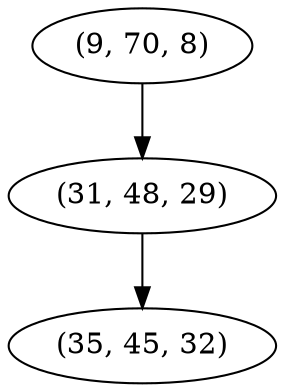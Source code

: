 digraph tree {
    "(9, 70, 8)";
    "(31, 48, 29)";
    "(35, 45, 32)";
    "(9, 70, 8)" -> "(31, 48, 29)";
    "(31, 48, 29)" -> "(35, 45, 32)";
}

